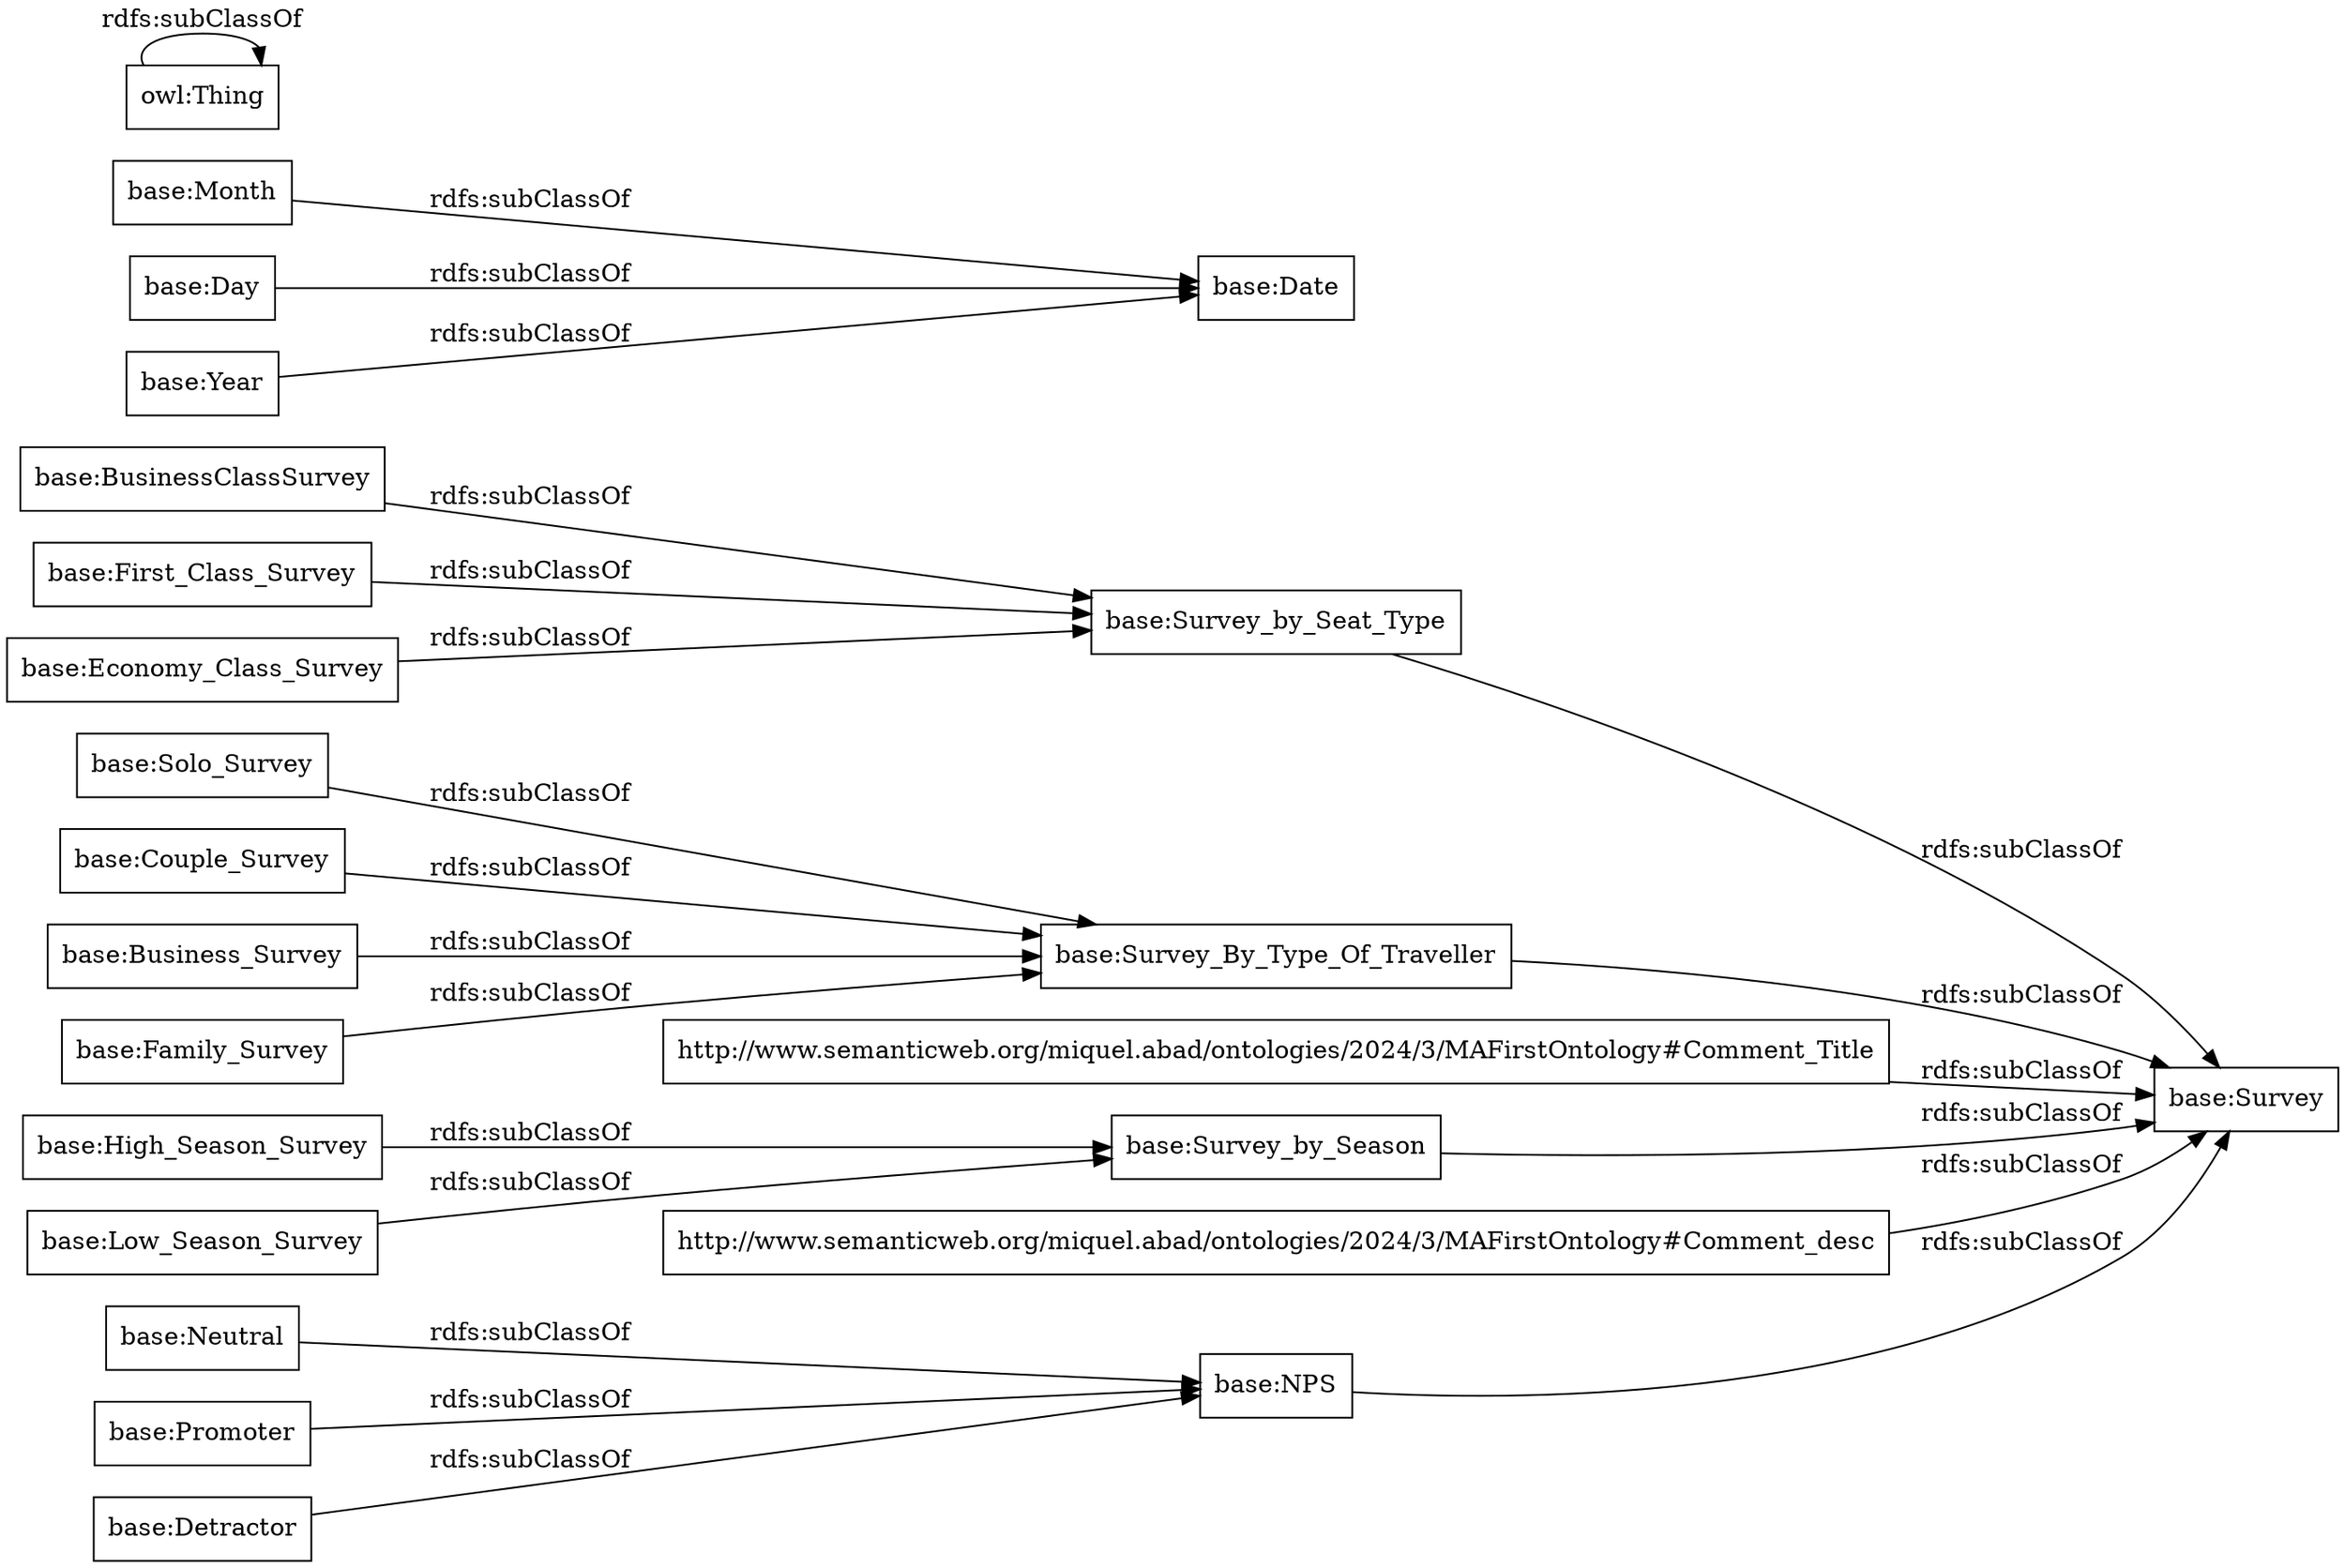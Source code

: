 digraph ar2dtool_diagram { 
rankdir=LR;
size="1000"
node [shape = rectangle, color="black"]; "base:Neutral" "base:Detractor" "base:High_Season_Survey" "base:Month" "base:Solo_Survey" "base:NPS" "base:Survey_by_Seat_Type" "base:BusinessClassSurvey" "base:Promoter" "base:First_Class_Survey" "base:Economy_Class_Survey" "http://www.semanticweb.org/miquel.abad/ontologies/2024/3/MAFirstOntology#Comment_Title" "base:Couple_Survey" "base:Business_Survey" "base:Day" "base:Low_Season_Survey" "base:Date" "base:Year" "base:Family_Survey" "base:Survey_By_Type_Of_Traveller" "http://www.semanticweb.org/miquel.abad/ontologies/2024/3/MAFirstOntology#Comment_desc" "base:Survey_by_Season" "base:Survey" ; /*classes style*/
	"http://www.semanticweb.org/miquel.abad/ontologies/2024/3/MAFirstOntology#Comment_desc" -> "base:Survey" [ label = "rdfs:subClassOf" ];
	"base:First_Class_Survey" -> "base:Survey_by_Seat_Type" [ label = "rdfs:subClassOf" ];
	"base:Month" -> "base:Date" [ label = "rdfs:subClassOf" ];
	"base:Detractor" -> "base:NPS" [ label = "rdfs:subClassOf" ];
	"base:Survey_By_Type_Of_Traveller" -> "base:Survey" [ label = "rdfs:subClassOf" ];
	"base:Day" -> "base:Date" [ label = "rdfs:subClassOf" ];
	"base:BusinessClassSurvey" -> "base:Survey_by_Seat_Type" [ label = "rdfs:subClassOf" ];
	"owl:Thing" -> "owl:Thing" [ label = "rdfs:subClassOf" ];
	"base:High_Season_Survey" -> "base:Survey_by_Season" [ label = "rdfs:subClassOf" ];
	"base:Low_Season_Survey" -> "base:Survey_by_Season" [ label = "rdfs:subClassOf" ];
	"base:Survey_by_Seat_Type" -> "base:Survey" [ label = "rdfs:subClassOf" ];
	"http://www.semanticweb.org/miquel.abad/ontologies/2024/3/MAFirstOntology#Comment_Title" -> "base:Survey" [ label = "rdfs:subClassOf" ];
	"base:Couple_Survey" -> "base:Survey_By_Type_Of_Traveller" [ label = "rdfs:subClassOf" ];
	"base:Survey_by_Season" -> "base:Survey" [ label = "rdfs:subClassOf" ];
	"base:Solo_Survey" -> "base:Survey_By_Type_Of_Traveller" [ label = "rdfs:subClassOf" ];
	"base:Business_Survey" -> "base:Survey_By_Type_Of_Traveller" [ label = "rdfs:subClassOf" ];
	"base:Family_Survey" -> "base:Survey_By_Type_Of_Traveller" [ label = "rdfs:subClassOf" ];
	"base:Promoter" -> "base:NPS" [ label = "rdfs:subClassOf" ];
	"base:Economy_Class_Survey" -> "base:Survey_by_Seat_Type" [ label = "rdfs:subClassOf" ];
	"base:Neutral" -> "base:NPS" [ label = "rdfs:subClassOf" ];
	"base:Year" -> "base:Date" [ label = "rdfs:subClassOf" ];
	"base:NPS" -> "base:Survey" [ label = "rdfs:subClassOf" ];

}
